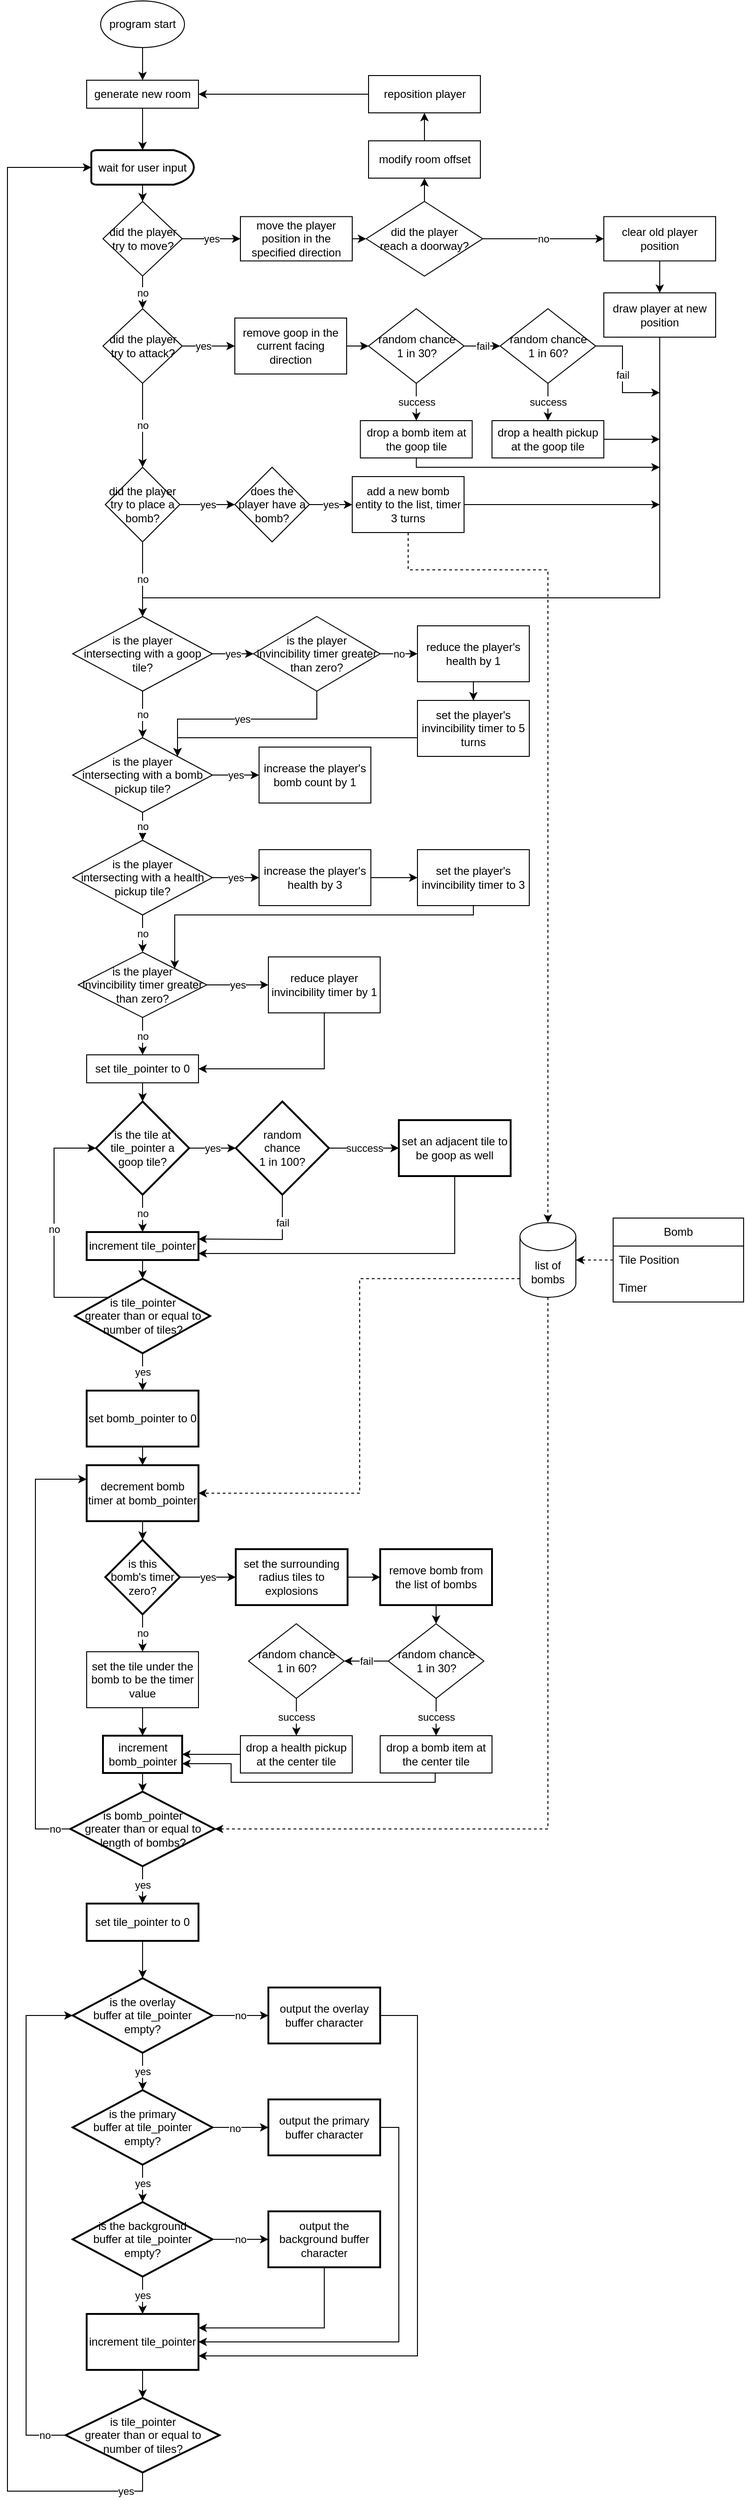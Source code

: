 <mxfile version="21.4.0" type="device">
  <diagram id="C5RBs43oDa-KdzZeNtuy" name="Page-1">
    <mxGraphModel dx="882" dy="619" grid="1" gridSize="10" guides="1" tooltips="1" connect="1" arrows="1" fold="1" page="0" pageScale="1" pageWidth="827" pageHeight="1169" math="0" shadow="0">
      <root>
        <mxCell id="WIyWlLk6GJQsqaUBKTNV-0" />
        <mxCell id="WIyWlLk6GJQsqaUBKTNV-1" parent="WIyWlLk6GJQsqaUBKTNV-0" />
        <mxCell id="kXoJSJUCj_QecCvAlT2l-2" value="" style="edgeStyle=orthogonalEdgeStyle;rounded=0;orthogonalLoop=1;jettySize=auto;html=1;" edge="1" parent="WIyWlLk6GJQsqaUBKTNV-1" source="kXoJSJUCj_QecCvAlT2l-0" target="kXoJSJUCj_QecCvAlT2l-1">
          <mxGeometry relative="1" as="geometry" />
        </mxCell>
        <mxCell id="kXoJSJUCj_QecCvAlT2l-0" value="program start" style="ellipse;whiteSpace=wrap;html=1;" vertex="1" parent="WIyWlLk6GJQsqaUBKTNV-1">
          <mxGeometry x="190" y="60" width="90" height="50" as="geometry" />
        </mxCell>
        <mxCell id="kXoJSJUCj_QecCvAlT2l-4" value="" style="edgeStyle=orthogonalEdgeStyle;rounded=0;orthogonalLoop=1;jettySize=auto;html=1;entryX=0.5;entryY=0;entryDx=0;entryDy=0;entryPerimeter=0;" edge="1" parent="WIyWlLk6GJQsqaUBKTNV-1" source="kXoJSJUCj_QecCvAlT2l-1" target="kXoJSJUCj_QecCvAlT2l-34">
          <mxGeometry relative="1" as="geometry">
            <mxPoint x="235.048" y="210" as="targetPoint" />
          </mxGeometry>
        </mxCell>
        <mxCell id="kXoJSJUCj_QecCvAlT2l-1" value="generate new room" style="rounded=0;whiteSpace=wrap;html=1;" vertex="1" parent="WIyWlLk6GJQsqaUBKTNV-1">
          <mxGeometry x="175" y="145" width="120" height="30" as="geometry" />
        </mxCell>
        <mxCell id="kXoJSJUCj_QecCvAlT2l-6" value="" style="edgeStyle=orthogonalEdgeStyle;rounded=0;orthogonalLoop=1;jettySize=auto;html=1;exitX=0.5;exitY=1;exitDx=0;exitDy=0;exitPerimeter=0;" edge="1" parent="WIyWlLk6GJQsqaUBKTNV-1" source="kXoJSJUCj_QecCvAlT2l-34" target="kXoJSJUCj_QecCvAlT2l-5">
          <mxGeometry relative="1" as="geometry">
            <mxPoint x="235.048" y="245" as="sourcePoint" />
          </mxGeometry>
        </mxCell>
        <mxCell id="kXoJSJUCj_QecCvAlT2l-12" value="yes" style="edgeStyle=orthogonalEdgeStyle;rounded=0;orthogonalLoop=1;jettySize=auto;html=1;" edge="1" parent="WIyWlLk6GJQsqaUBKTNV-1" source="kXoJSJUCj_QecCvAlT2l-5" target="kXoJSJUCj_QecCvAlT2l-11">
          <mxGeometry relative="1" as="geometry" />
        </mxCell>
        <mxCell id="kXoJSJUCj_QecCvAlT2l-14" value="no" style="edgeStyle=orthogonalEdgeStyle;rounded=0;orthogonalLoop=1;jettySize=auto;html=1;" edge="1" parent="WIyWlLk6GJQsqaUBKTNV-1" source="kXoJSJUCj_QecCvAlT2l-5" target="kXoJSJUCj_QecCvAlT2l-13">
          <mxGeometry relative="1" as="geometry" />
        </mxCell>
        <mxCell id="kXoJSJUCj_QecCvAlT2l-5" value="did the player try to move?" style="rhombus;whiteSpace=wrap;html=1;" vertex="1" parent="WIyWlLk6GJQsqaUBKTNV-1">
          <mxGeometry x="192.5" y="275" width="85" height="80" as="geometry" />
        </mxCell>
        <mxCell id="kXoJSJUCj_QecCvAlT2l-121" style="edgeStyle=orthogonalEdgeStyle;rounded=0;orthogonalLoop=1;jettySize=auto;html=1;exitX=1;exitY=0.5;exitDx=0;exitDy=0;entryX=0;entryY=0.5;entryDx=0;entryDy=0;" edge="1" parent="WIyWlLk6GJQsqaUBKTNV-1" source="kXoJSJUCj_QecCvAlT2l-11" target="kXoJSJUCj_QecCvAlT2l-120">
          <mxGeometry relative="1" as="geometry" />
        </mxCell>
        <mxCell id="kXoJSJUCj_QecCvAlT2l-11" value="move the player position in the specified direction" style="whiteSpace=wrap;html=1;" vertex="1" parent="WIyWlLk6GJQsqaUBKTNV-1">
          <mxGeometry x="340" y="291.25" width="120" height="47.5" as="geometry" />
        </mxCell>
        <mxCell id="kXoJSJUCj_QecCvAlT2l-16" value="yes" style="edgeStyle=orthogonalEdgeStyle;rounded=0;orthogonalLoop=1;jettySize=auto;html=1;" edge="1" parent="WIyWlLk6GJQsqaUBKTNV-1" source="kXoJSJUCj_QecCvAlT2l-13" target="kXoJSJUCj_QecCvAlT2l-15">
          <mxGeometry x="-0.203" relative="1" as="geometry">
            <mxPoint as="offset" />
          </mxGeometry>
        </mxCell>
        <mxCell id="kXoJSJUCj_QecCvAlT2l-18" value="no" style="edgeStyle=orthogonalEdgeStyle;rounded=0;orthogonalLoop=1;jettySize=auto;html=1;" edge="1" parent="WIyWlLk6GJQsqaUBKTNV-1" source="kXoJSJUCj_QecCvAlT2l-13" target="kXoJSJUCj_QecCvAlT2l-17">
          <mxGeometry relative="1" as="geometry" />
        </mxCell>
        <mxCell id="kXoJSJUCj_QecCvAlT2l-13" value="did the player try to attack?" style="rhombus;whiteSpace=wrap;html=1;" vertex="1" parent="WIyWlLk6GJQsqaUBKTNV-1">
          <mxGeometry x="192.5" y="390" width="85" height="80" as="geometry" />
        </mxCell>
        <mxCell id="kXoJSJUCj_QecCvAlT2l-131" value="" style="edgeStyle=orthogonalEdgeStyle;rounded=0;orthogonalLoop=1;jettySize=auto;html=1;" edge="1" parent="WIyWlLk6GJQsqaUBKTNV-1" source="kXoJSJUCj_QecCvAlT2l-15" target="kXoJSJUCj_QecCvAlT2l-130">
          <mxGeometry relative="1" as="geometry" />
        </mxCell>
        <mxCell id="kXoJSJUCj_QecCvAlT2l-15" value="remove goop in the current facing direction" style="whiteSpace=wrap;html=1;" vertex="1" parent="WIyWlLk6GJQsqaUBKTNV-1">
          <mxGeometry x="334" y="400" width="120" height="60" as="geometry" />
        </mxCell>
        <mxCell id="kXoJSJUCj_QecCvAlT2l-20" value="yes" style="edgeStyle=orthogonalEdgeStyle;rounded=0;orthogonalLoop=1;jettySize=auto;html=1;" edge="1" parent="WIyWlLk6GJQsqaUBKTNV-1" source="kXoJSJUCj_QecCvAlT2l-17" target="kXoJSJUCj_QecCvAlT2l-19">
          <mxGeometry relative="1" as="geometry" />
        </mxCell>
        <mxCell id="kXoJSJUCj_QecCvAlT2l-26" value="no" style="edgeStyle=orthogonalEdgeStyle;rounded=0;orthogonalLoop=1;jettySize=auto;html=1;" edge="1" parent="WIyWlLk6GJQsqaUBKTNV-1" source="kXoJSJUCj_QecCvAlT2l-17" target="kXoJSJUCj_QecCvAlT2l-25">
          <mxGeometry relative="1" as="geometry" />
        </mxCell>
        <mxCell id="kXoJSJUCj_QecCvAlT2l-17" value="did the player try to place a bomb?" style="rhombus;whiteSpace=wrap;html=1;" vertex="1" parent="WIyWlLk6GJQsqaUBKTNV-1">
          <mxGeometry x="195" y="560" width="80" height="80" as="geometry" />
        </mxCell>
        <mxCell id="kXoJSJUCj_QecCvAlT2l-22" value="yes" style="edgeStyle=orthogonalEdgeStyle;rounded=0;orthogonalLoop=1;jettySize=auto;html=1;" edge="1" parent="WIyWlLk6GJQsqaUBKTNV-1" source="kXoJSJUCj_QecCvAlT2l-19" target="kXoJSJUCj_QecCvAlT2l-21">
          <mxGeometry relative="1" as="geometry" />
        </mxCell>
        <mxCell id="kXoJSJUCj_QecCvAlT2l-19" value="does the player have a bomb?" style="rhombus;whiteSpace=wrap;html=1;" vertex="1" parent="WIyWlLk6GJQsqaUBKTNV-1">
          <mxGeometry x="334" y="560" width="80" height="80" as="geometry" />
        </mxCell>
        <mxCell id="kXoJSJUCj_QecCvAlT2l-29" style="edgeStyle=orthogonalEdgeStyle;rounded=0;orthogonalLoop=1;jettySize=auto;html=1;" edge="1" parent="WIyWlLk6GJQsqaUBKTNV-1" source="kXoJSJUCj_QecCvAlT2l-21">
          <mxGeometry relative="1" as="geometry">
            <mxPoint x="790" y="600" as="targetPoint" />
          </mxGeometry>
        </mxCell>
        <mxCell id="kXoJSJUCj_QecCvAlT2l-61" style="edgeStyle=orthogonalEdgeStyle;rounded=0;orthogonalLoop=1;jettySize=auto;html=1;entryX=0.5;entryY=0;entryDx=0;entryDy=0;entryPerimeter=0;dashed=1;" edge="1" parent="WIyWlLk6GJQsqaUBKTNV-1" source="kXoJSJUCj_QecCvAlT2l-21" target="kXoJSJUCj_QecCvAlT2l-60">
          <mxGeometry relative="1" as="geometry">
            <Array as="points">
              <mxPoint x="520" y="670" />
              <mxPoint x="670" y="670" />
            </Array>
          </mxGeometry>
        </mxCell>
        <mxCell id="kXoJSJUCj_QecCvAlT2l-21" value="add a new bomb entity to the list, timer 3 turns" style="whiteSpace=wrap;html=1;" vertex="1" parent="WIyWlLk6GJQsqaUBKTNV-1">
          <mxGeometry x="460" y="570" width="120" height="60" as="geometry" />
        </mxCell>
        <mxCell id="kXoJSJUCj_QecCvAlT2l-31" value="yes" style="edgeStyle=orthogonalEdgeStyle;rounded=0;orthogonalLoop=1;jettySize=auto;html=1;entryX=0;entryY=0.5;entryDx=0;entryDy=0;" edge="1" parent="WIyWlLk6GJQsqaUBKTNV-1" source="kXoJSJUCj_QecCvAlT2l-25" target="kXoJSJUCj_QecCvAlT2l-160">
          <mxGeometry relative="1" as="geometry" />
        </mxCell>
        <mxCell id="kXoJSJUCj_QecCvAlT2l-158" value="no" style="edgeStyle=orthogonalEdgeStyle;rounded=0;orthogonalLoop=1;jettySize=auto;html=1;" edge="1" parent="WIyWlLk6GJQsqaUBKTNV-1" source="kXoJSJUCj_QecCvAlT2l-25" target="kXoJSJUCj_QecCvAlT2l-155">
          <mxGeometry relative="1" as="geometry" />
        </mxCell>
        <mxCell id="kXoJSJUCj_QecCvAlT2l-25" value="is the player &lt;br&gt;intersecting with a goop tile?" style="rhombus;whiteSpace=wrap;html=1;" vertex="1" parent="WIyWlLk6GJQsqaUBKTNV-1">
          <mxGeometry x="160" y="720" width="150" height="80" as="geometry" />
        </mxCell>
        <mxCell id="kXoJSJUCj_QecCvAlT2l-33" value="" style="edgeStyle=orthogonalEdgeStyle;rounded=0;orthogonalLoop=1;jettySize=auto;html=1;" edge="1" parent="WIyWlLk6GJQsqaUBKTNV-1" source="kXoJSJUCj_QecCvAlT2l-30" target="kXoJSJUCj_QecCvAlT2l-32">
          <mxGeometry relative="1" as="geometry" />
        </mxCell>
        <mxCell id="kXoJSJUCj_QecCvAlT2l-30" value="reduce the player&#39;s health by 1" style="whiteSpace=wrap;html=1;" vertex="1" parent="WIyWlLk6GJQsqaUBKTNV-1">
          <mxGeometry x="530" y="730" width="120" height="60" as="geometry" />
        </mxCell>
        <mxCell id="kXoJSJUCj_QecCvAlT2l-163" style="edgeStyle=orthogonalEdgeStyle;rounded=0;orthogonalLoop=1;jettySize=auto;html=1;entryX=1;entryY=0;entryDx=0;entryDy=0;" edge="1" parent="WIyWlLk6GJQsqaUBKTNV-1" source="kXoJSJUCj_QecCvAlT2l-32" target="kXoJSJUCj_QecCvAlT2l-155">
          <mxGeometry relative="1" as="geometry">
            <Array as="points">
              <mxPoint x="273" y="850" />
            </Array>
          </mxGeometry>
        </mxCell>
        <mxCell id="kXoJSJUCj_QecCvAlT2l-32" value="set the player&#39;s invincibility timer to 5 turns" style="whiteSpace=wrap;html=1;" vertex="1" parent="WIyWlLk6GJQsqaUBKTNV-1">
          <mxGeometry x="530" y="810" width="120" height="60" as="geometry" />
        </mxCell>
        <mxCell id="kXoJSJUCj_QecCvAlT2l-34" value="wait for user input" style="strokeWidth=2;html=1;shape=mxgraph.flowchart.delay;whiteSpace=wrap;" vertex="1" parent="WIyWlLk6GJQsqaUBKTNV-1">
          <mxGeometry x="180" y="220" width="110" height="37" as="geometry" />
        </mxCell>
        <mxCell id="kXoJSJUCj_QecCvAlT2l-39" value="" style="edgeStyle=orthogonalEdgeStyle;rounded=0;orthogonalLoop=1;jettySize=auto;html=1;" edge="1" parent="WIyWlLk6GJQsqaUBKTNV-1" source="kXoJSJUCj_QecCvAlT2l-35" target="kXoJSJUCj_QecCvAlT2l-38">
          <mxGeometry relative="1" as="geometry" />
        </mxCell>
        <mxCell id="kXoJSJUCj_QecCvAlT2l-35" value="set tile_pointer to 0" style="whiteSpace=wrap;html=1;" vertex="1" parent="WIyWlLk6GJQsqaUBKTNV-1">
          <mxGeometry x="175" y="1190" width="120" height="30" as="geometry" />
        </mxCell>
        <mxCell id="kXoJSJUCj_QecCvAlT2l-37" style="edgeStyle=orthogonalEdgeStyle;rounded=0;orthogonalLoop=1;jettySize=auto;html=1;exitX=0.5;exitY=1;exitDx=0;exitDy=0;" edge="1" parent="WIyWlLk6GJQsqaUBKTNV-1" source="kXoJSJUCj_QecCvAlT2l-35" target="kXoJSJUCj_QecCvAlT2l-35">
          <mxGeometry relative="1" as="geometry" />
        </mxCell>
        <mxCell id="kXoJSJUCj_QecCvAlT2l-41" value="yes" style="edgeStyle=orthogonalEdgeStyle;rounded=0;orthogonalLoop=1;jettySize=auto;html=1;" edge="1" parent="WIyWlLk6GJQsqaUBKTNV-1" source="kXoJSJUCj_QecCvAlT2l-38" target="kXoJSJUCj_QecCvAlT2l-40">
          <mxGeometry relative="1" as="geometry" />
        </mxCell>
        <mxCell id="kXoJSJUCj_QecCvAlT2l-43" value="no" style="edgeStyle=orthogonalEdgeStyle;rounded=0;orthogonalLoop=1;jettySize=auto;html=1;" edge="1" parent="WIyWlLk6GJQsqaUBKTNV-1" source="kXoJSJUCj_QecCvAlT2l-38" target="kXoJSJUCj_QecCvAlT2l-42">
          <mxGeometry relative="1" as="geometry" />
        </mxCell>
        <mxCell id="kXoJSJUCj_QecCvAlT2l-38" value="is the tile at tile_pointer a goop tile?" style="strokeWidth=2;html=1;shape=mxgraph.flowchart.decision;whiteSpace=wrap;" vertex="1" parent="WIyWlLk6GJQsqaUBKTNV-1">
          <mxGeometry x="185" y="1240" width="100" height="100" as="geometry" />
        </mxCell>
        <mxCell id="kXoJSJUCj_QecCvAlT2l-44" value="fail" style="edgeStyle=orthogonalEdgeStyle;rounded=0;orthogonalLoop=1;jettySize=auto;html=1;entryX=1;entryY=0.25;entryDx=0;entryDy=0;exitX=0.5;exitY=1;exitDx=0;exitDy=0;exitPerimeter=0;" edge="1" parent="WIyWlLk6GJQsqaUBKTNV-1" source="kXoJSJUCj_QecCvAlT2l-40" target="kXoJSJUCj_QecCvAlT2l-42">
          <mxGeometry x="-0.571" relative="1" as="geometry">
            <Array as="points">
              <mxPoint x="384" y="1388" />
              <mxPoint x="295" y="1388" />
            </Array>
            <mxPoint as="offset" />
          </mxGeometry>
        </mxCell>
        <mxCell id="kXoJSJUCj_QecCvAlT2l-46" value="success" style="edgeStyle=orthogonalEdgeStyle;rounded=0;orthogonalLoop=1;jettySize=auto;html=1;" edge="1" parent="WIyWlLk6GJQsqaUBKTNV-1" source="kXoJSJUCj_QecCvAlT2l-40" target="kXoJSJUCj_QecCvAlT2l-45">
          <mxGeometry relative="1" as="geometry" />
        </mxCell>
        <mxCell id="kXoJSJUCj_QecCvAlT2l-40" value="random &lt;br&gt;chance&lt;br&gt;1 in 100?" style="strokeWidth=2;html=1;shape=mxgraph.flowchart.decision;whiteSpace=wrap;" vertex="1" parent="WIyWlLk6GJQsqaUBKTNV-1">
          <mxGeometry x="335" y="1240" width="100" height="100" as="geometry" />
        </mxCell>
        <mxCell id="kXoJSJUCj_QecCvAlT2l-49" value="" style="edgeStyle=orthogonalEdgeStyle;rounded=0;orthogonalLoop=1;jettySize=auto;html=1;" edge="1" parent="WIyWlLk6GJQsqaUBKTNV-1" source="kXoJSJUCj_QecCvAlT2l-42" target="kXoJSJUCj_QecCvAlT2l-48">
          <mxGeometry relative="1" as="geometry" />
        </mxCell>
        <mxCell id="kXoJSJUCj_QecCvAlT2l-42" value="increment tile_pointer" style="whiteSpace=wrap;html=1;strokeWidth=2;" vertex="1" parent="WIyWlLk6GJQsqaUBKTNV-1">
          <mxGeometry x="175" y="1380" width="120" height="30" as="geometry" />
        </mxCell>
        <mxCell id="kXoJSJUCj_QecCvAlT2l-47" style="edgeStyle=orthogonalEdgeStyle;rounded=0;orthogonalLoop=1;jettySize=auto;html=1;entryX=1;entryY=0.75;entryDx=0;entryDy=0;" edge="1" parent="WIyWlLk6GJQsqaUBKTNV-1" source="kXoJSJUCj_QecCvAlT2l-45" target="kXoJSJUCj_QecCvAlT2l-42">
          <mxGeometry relative="1" as="geometry">
            <Array as="points">
              <mxPoint x="570" y="1403" />
              <mxPoint x="295" y="1403" />
            </Array>
          </mxGeometry>
        </mxCell>
        <mxCell id="kXoJSJUCj_QecCvAlT2l-45" value="set an adjacent tile to be goop as well" style="whiteSpace=wrap;html=1;strokeWidth=2;" vertex="1" parent="WIyWlLk6GJQsqaUBKTNV-1">
          <mxGeometry x="510" y="1260" width="120" height="60" as="geometry" />
        </mxCell>
        <mxCell id="kXoJSJUCj_QecCvAlT2l-50" value="no" style="edgeStyle=orthogonalEdgeStyle;rounded=0;orthogonalLoop=1;jettySize=auto;html=1;entryX=0;entryY=0.5;entryDx=0;entryDy=0;entryPerimeter=0;" edge="1" parent="WIyWlLk6GJQsqaUBKTNV-1" source="kXoJSJUCj_QecCvAlT2l-48" target="kXoJSJUCj_QecCvAlT2l-38">
          <mxGeometry relative="1" as="geometry">
            <Array as="points">
              <mxPoint x="140" y="1450" />
              <mxPoint x="140" y="1290" />
            </Array>
          </mxGeometry>
        </mxCell>
        <mxCell id="kXoJSJUCj_QecCvAlT2l-57" value="yes" style="edgeStyle=orthogonalEdgeStyle;rounded=0;orthogonalLoop=1;jettySize=auto;html=1;" edge="1" parent="WIyWlLk6GJQsqaUBKTNV-1" source="kXoJSJUCj_QecCvAlT2l-48" target="kXoJSJUCj_QecCvAlT2l-56">
          <mxGeometry relative="1" as="geometry" />
        </mxCell>
        <mxCell id="kXoJSJUCj_QecCvAlT2l-48" value="is tile_pointer&lt;br&gt;greater than or equal to number of tiles?" style="rhombus;whiteSpace=wrap;html=1;strokeWidth=2;" vertex="1" parent="WIyWlLk6GJQsqaUBKTNV-1">
          <mxGeometry x="162.5" y="1430" width="145" height="80" as="geometry" />
        </mxCell>
        <mxCell id="kXoJSJUCj_QecCvAlT2l-68" value="" style="edgeStyle=orthogonalEdgeStyle;rounded=0;orthogonalLoop=1;jettySize=auto;html=1;" edge="1" parent="WIyWlLk6GJQsqaUBKTNV-1" source="kXoJSJUCj_QecCvAlT2l-56" target="kXoJSJUCj_QecCvAlT2l-67">
          <mxGeometry relative="1" as="geometry" />
        </mxCell>
        <mxCell id="kXoJSJUCj_QecCvAlT2l-56" value="set bomb_pointer to 0" style="whiteSpace=wrap;html=1;strokeWidth=2;" vertex="1" parent="WIyWlLk6GJQsqaUBKTNV-1">
          <mxGeometry x="175" y="1550" width="120" height="60" as="geometry" />
        </mxCell>
        <mxCell id="kXoJSJUCj_QecCvAlT2l-69" style="edgeStyle=orthogonalEdgeStyle;rounded=0;orthogonalLoop=1;jettySize=auto;html=1;entryX=1;entryY=0.5;entryDx=0;entryDy=0;dashed=1;" edge="1" parent="WIyWlLk6GJQsqaUBKTNV-1" source="kXoJSJUCj_QecCvAlT2l-60" target="kXoJSJUCj_QecCvAlT2l-67">
          <mxGeometry relative="1" as="geometry">
            <Array as="points">
              <mxPoint x="468" y="1430" />
              <mxPoint x="468" y="1660" />
            </Array>
          </mxGeometry>
        </mxCell>
        <mxCell id="kXoJSJUCj_QecCvAlT2l-82" style="edgeStyle=orthogonalEdgeStyle;rounded=0;orthogonalLoop=1;jettySize=auto;html=1;exitX=0.5;exitY=1;exitDx=0;exitDy=0;exitPerimeter=0;entryX=1;entryY=0.5;entryDx=0;entryDy=0;dashed=1;" edge="1" parent="WIyWlLk6GJQsqaUBKTNV-1" source="kXoJSJUCj_QecCvAlT2l-60" target="kXoJSJUCj_QecCvAlT2l-80">
          <mxGeometry relative="1" as="geometry" />
        </mxCell>
        <mxCell id="kXoJSJUCj_QecCvAlT2l-60" value="list of bombs" style="shape=cylinder3;whiteSpace=wrap;html=1;boundedLbl=1;backgroundOutline=1;size=15;" vertex="1" parent="WIyWlLk6GJQsqaUBKTNV-1">
          <mxGeometry x="640" y="1370" width="60" height="80" as="geometry" />
        </mxCell>
        <mxCell id="kXoJSJUCj_QecCvAlT2l-62" value="Bomb" style="swimlane;fontStyle=0;childLayout=stackLayout;horizontal=1;startSize=30;horizontalStack=0;resizeParent=1;resizeParentMax=0;resizeLast=0;collapsible=1;marginBottom=0;whiteSpace=wrap;html=1;" vertex="1" parent="WIyWlLk6GJQsqaUBKTNV-1">
          <mxGeometry x="740" y="1365" width="140" height="90" as="geometry" />
        </mxCell>
        <mxCell id="kXoJSJUCj_QecCvAlT2l-63" value="Tile Position" style="text;strokeColor=none;fillColor=none;align=left;verticalAlign=middle;spacingLeft=4;spacingRight=4;overflow=hidden;points=[[0,0.5],[1,0.5]];portConstraint=eastwest;rotatable=0;whiteSpace=wrap;html=1;" vertex="1" parent="kXoJSJUCj_QecCvAlT2l-62">
          <mxGeometry y="30" width="140" height="30" as="geometry" />
        </mxCell>
        <mxCell id="kXoJSJUCj_QecCvAlT2l-64" value="Timer" style="text;strokeColor=none;fillColor=none;align=left;verticalAlign=middle;spacingLeft=4;spacingRight=4;overflow=hidden;points=[[0,0.5],[1,0.5]];portConstraint=eastwest;rotatable=0;whiteSpace=wrap;html=1;" vertex="1" parent="kXoJSJUCj_QecCvAlT2l-62">
          <mxGeometry y="60" width="140" height="30" as="geometry" />
        </mxCell>
        <mxCell id="kXoJSJUCj_QecCvAlT2l-66" style="edgeStyle=orthogonalEdgeStyle;rounded=0;orthogonalLoop=1;jettySize=auto;html=1;entryX=1;entryY=0.5;entryDx=0;entryDy=0;entryPerimeter=0;dashed=1;" edge="1" parent="WIyWlLk6GJQsqaUBKTNV-1" source="kXoJSJUCj_QecCvAlT2l-63" target="kXoJSJUCj_QecCvAlT2l-60">
          <mxGeometry relative="1" as="geometry" />
        </mxCell>
        <mxCell id="kXoJSJUCj_QecCvAlT2l-71" value="" style="edgeStyle=orthogonalEdgeStyle;rounded=0;orthogonalLoop=1;jettySize=auto;html=1;" edge="1" parent="WIyWlLk6GJQsqaUBKTNV-1" source="kXoJSJUCj_QecCvAlT2l-67" target="kXoJSJUCj_QecCvAlT2l-70">
          <mxGeometry relative="1" as="geometry" />
        </mxCell>
        <mxCell id="kXoJSJUCj_QecCvAlT2l-67" value="decrement bomb timer at bomb_pointer" style="whiteSpace=wrap;html=1;strokeWidth=2;" vertex="1" parent="WIyWlLk6GJQsqaUBKTNV-1">
          <mxGeometry x="175" y="1630" width="120" height="60" as="geometry" />
        </mxCell>
        <mxCell id="kXoJSJUCj_QecCvAlT2l-74" value="yes" style="edgeStyle=orthogonalEdgeStyle;rounded=0;orthogonalLoop=1;jettySize=auto;html=1;" edge="1" parent="WIyWlLk6GJQsqaUBKTNV-1" source="kXoJSJUCj_QecCvAlT2l-70" target="kXoJSJUCj_QecCvAlT2l-73">
          <mxGeometry relative="1" as="geometry" />
        </mxCell>
        <mxCell id="kXoJSJUCj_QecCvAlT2l-86" value="no" style="edgeStyle=orthogonalEdgeStyle;rounded=0;orthogonalLoop=1;jettySize=auto;html=1;" edge="1" parent="WIyWlLk6GJQsqaUBKTNV-1" source="kXoJSJUCj_QecCvAlT2l-70" target="kXoJSJUCj_QecCvAlT2l-85">
          <mxGeometry relative="1" as="geometry" />
        </mxCell>
        <mxCell id="kXoJSJUCj_QecCvAlT2l-70" value="is this &lt;br&gt;bomb&#39;s timer zero?" style="rhombus;whiteSpace=wrap;html=1;strokeWidth=2;" vertex="1" parent="WIyWlLk6GJQsqaUBKTNV-1">
          <mxGeometry x="195" y="1710" width="80" height="80" as="geometry" />
        </mxCell>
        <mxCell id="kXoJSJUCj_QecCvAlT2l-79" value="" style="edgeStyle=orthogonalEdgeStyle;rounded=0;orthogonalLoop=1;jettySize=auto;html=1;" edge="1" parent="WIyWlLk6GJQsqaUBKTNV-1" source="kXoJSJUCj_QecCvAlT2l-73" target="kXoJSJUCj_QecCvAlT2l-78">
          <mxGeometry relative="1" as="geometry" />
        </mxCell>
        <mxCell id="kXoJSJUCj_QecCvAlT2l-73" value="set the surrounding radius tiles to explosions" style="whiteSpace=wrap;html=1;strokeWidth=2;" vertex="1" parent="WIyWlLk6GJQsqaUBKTNV-1">
          <mxGeometry x="335" y="1720" width="120" height="60" as="geometry" />
        </mxCell>
        <mxCell id="kXoJSJUCj_QecCvAlT2l-81" value="" style="edgeStyle=orthogonalEdgeStyle;rounded=0;orthogonalLoop=1;jettySize=auto;html=1;" edge="1" parent="WIyWlLk6GJQsqaUBKTNV-1" source="kXoJSJUCj_QecCvAlT2l-75" target="kXoJSJUCj_QecCvAlT2l-80">
          <mxGeometry relative="1" as="geometry" />
        </mxCell>
        <mxCell id="kXoJSJUCj_QecCvAlT2l-75" value="increment bomb_pointer" style="whiteSpace=wrap;html=1;strokeWidth=2;" vertex="1" parent="WIyWlLk6GJQsqaUBKTNV-1">
          <mxGeometry x="192.5" y="1920" width="85" height="40" as="geometry" />
        </mxCell>
        <mxCell id="kXoJSJUCj_QecCvAlT2l-148" value="" style="edgeStyle=orthogonalEdgeStyle;rounded=0;orthogonalLoop=1;jettySize=auto;html=1;" edge="1" parent="WIyWlLk6GJQsqaUBKTNV-1" source="kXoJSJUCj_QecCvAlT2l-78" target="kXoJSJUCj_QecCvAlT2l-144">
          <mxGeometry relative="1" as="geometry" />
        </mxCell>
        <mxCell id="kXoJSJUCj_QecCvAlT2l-78" value="remove bomb from the list of bombs" style="whiteSpace=wrap;html=1;strokeWidth=2;" vertex="1" parent="WIyWlLk6GJQsqaUBKTNV-1">
          <mxGeometry x="490" y="1720" width="120" height="60" as="geometry" />
        </mxCell>
        <mxCell id="kXoJSJUCj_QecCvAlT2l-90" value="no" style="edgeStyle=orthogonalEdgeStyle;rounded=0;orthogonalLoop=1;jettySize=auto;html=1;entryX=0;entryY=0.25;entryDx=0;entryDy=0;exitX=0;exitY=0.5;exitDx=0;exitDy=0;" edge="1" parent="WIyWlLk6GJQsqaUBKTNV-1" source="kXoJSJUCj_QecCvAlT2l-80" target="kXoJSJUCj_QecCvAlT2l-67">
          <mxGeometry x="-0.927" relative="1" as="geometry">
            <Array as="points">
              <mxPoint x="120" y="2020" />
              <mxPoint x="120" y="1645" />
            </Array>
            <mxPoint as="offset" />
          </mxGeometry>
        </mxCell>
        <mxCell id="kXoJSJUCj_QecCvAlT2l-98" value="yes" style="edgeStyle=orthogonalEdgeStyle;rounded=0;orthogonalLoop=1;jettySize=auto;html=1;" edge="1" parent="WIyWlLk6GJQsqaUBKTNV-1" source="kXoJSJUCj_QecCvAlT2l-80" target="kXoJSJUCj_QecCvAlT2l-97">
          <mxGeometry relative="1" as="geometry" />
        </mxCell>
        <mxCell id="kXoJSJUCj_QecCvAlT2l-80" value="is bomb_pointer &lt;br&gt;greater than or equal to length of bombs?" style="rhombus;whiteSpace=wrap;html=1;strokeWidth=2;" vertex="1" parent="WIyWlLk6GJQsqaUBKTNV-1">
          <mxGeometry x="157.5" y="1980" width="155" height="80" as="geometry" />
        </mxCell>
        <mxCell id="kXoJSJUCj_QecCvAlT2l-88" style="edgeStyle=orthogonalEdgeStyle;rounded=0;orthogonalLoop=1;jettySize=auto;html=1;entryX=0.5;entryY=0;entryDx=0;entryDy=0;" edge="1" parent="WIyWlLk6GJQsqaUBKTNV-1" source="kXoJSJUCj_QecCvAlT2l-85" target="kXoJSJUCj_QecCvAlT2l-75">
          <mxGeometry relative="1" as="geometry" />
        </mxCell>
        <mxCell id="kXoJSJUCj_QecCvAlT2l-85" value="set the tile under the bomb to be the timer value" style="rounded=0;whiteSpace=wrap;html=1;" vertex="1" parent="WIyWlLk6GJQsqaUBKTNV-1">
          <mxGeometry x="175" y="1830" width="120" height="60" as="geometry" />
        </mxCell>
        <mxCell id="kXoJSJUCj_QecCvAlT2l-95" value="" style="edgeStyle=orthogonalEdgeStyle;rounded=0;orthogonalLoop=1;jettySize=auto;html=1;" edge="1" parent="WIyWlLk6GJQsqaUBKTNV-1" source="kXoJSJUCj_QecCvAlT2l-92" target="kXoJSJUCj_QecCvAlT2l-94">
          <mxGeometry relative="1" as="geometry" />
        </mxCell>
        <mxCell id="kXoJSJUCj_QecCvAlT2l-92" value="clear old player position" style="rounded=0;whiteSpace=wrap;html=1;" vertex="1" parent="WIyWlLk6GJQsqaUBKTNV-1">
          <mxGeometry x="730" y="291.25" width="120" height="47.5" as="geometry" />
        </mxCell>
        <mxCell id="kXoJSJUCj_QecCvAlT2l-96" style="edgeStyle=orthogonalEdgeStyle;rounded=0;orthogonalLoop=1;jettySize=auto;html=1;entryX=0.5;entryY=0;entryDx=0;entryDy=0;" edge="1" parent="WIyWlLk6GJQsqaUBKTNV-1" source="kXoJSJUCj_QecCvAlT2l-94" target="kXoJSJUCj_QecCvAlT2l-25">
          <mxGeometry relative="1" as="geometry">
            <Array as="points">
              <mxPoint x="790" y="700" />
              <mxPoint x="235" y="700" />
            </Array>
          </mxGeometry>
        </mxCell>
        <mxCell id="kXoJSJUCj_QecCvAlT2l-94" value="draw player at new position" style="rounded=0;whiteSpace=wrap;html=1;" vertex="1" parent="WIyWlLk6GJQsqaUBKTNV-1">
          <mxGeometry x="730" y="373" width="120" height="47.5" as="geometry" />
        </mxCell>
        <mxCell id="kXoJSJUCj_QecCvAlT2l-100" value="" style="edgeStyle=orthogonalEdgeStyle;rounded=0;orthogonalLoop=1;jettySize=auto;html=1;" edge="1" parent="WIyWlLk6GJQsqaUBKTNV-1" source="kXoJSJUCj_QecCvAlT2l-97" target="kXoJSJUCj_QecCvAlT2l-99">
          <mxGeometry relative="1" as="geometry" />
        </mxCell>
        <mxCell id="kXoJSJUCj_QecCvAlT2l-97" value="set tile_pointer to 0" style="whiteSpace=wrap;html=1;strokeWidth=2;" vertex="1" parent="WIyWlLk6GJQsqaUBKTNV-1">
          <mxGeometry x="175" y="2100" width="120" height="40" as="geometry" />
        </mxCell>
        <mxCell id="kXoJSJUCj_QecCvAlT2l-102" value="no" style="edgeStyle=orthogonalEdgeStyle;rounded=0;orthogonalLoop=1;jettySize=auto;html=1;" edge="1" parent="WIyWlLk6GJQsqaUBKTNV-1" source="kXoJSJUCj_QecCvAlT2l-99" target="kXoJSJUCj_QecCvAlT2l-101">
          <mxGeometry relative="1" as="geometry" />
        </mxCell>
        <mxCell id="kXoJSJUCj_QecCvAlT2l-104" value="yes" style="edgeStyle=orthogonalEdgeStyle;rounded=0;orthogonalLoop=1;jettySize=auto;html=1;" edge="1" parent="WIyWlLk6GJQsqaUBKTNV-1" source="kXoJSJUCj_QecCvAlT2l-99" target="kXoJSJUCj_QecCvAlT2l-103">
          <mxGeometry relative="1" as="geometry" />
        </mxCell>
        <mxCell id="kXoJSJUCj_QecCvAlT2l-99" value="is the overlay &lt;br&gt;buffer at tile_pointer empty?" style="rhombus;whiteSpace=wrap;html=1;strokeWidth=2;" vertex="1" parent="WIyWlLk6GJQsqaUBKTNV-1">
          <mxGeometry x="160" y="2180" width="150" height="80" as="geometry" />
        </mxCell>
        <mxCell id="kXoJSJUCj_QecCvAlT2l-116" style="edgeStyle=orthogonalEdgeStyle;rounded=0;orthogonalLoop=1;jettySize=auto;html=1;entryX=1;entryY=0.75;entryDx=0;entryDy=0;" edge="1" parent="WIyWlLk6GJQsqaUBKTNV-1" source="kXoJSJUCj_QecCvAlT2l-101" target="kXoJSJUCj_QecCvAlT2l-112">
          <mxGeometry relative="1" as="geometry">
            <Array as="points">
              <mxPoint x="530" y="2220" />
              <mxPoint x="530" y="2585" />
            </Array>
          </mxGeometry>
        </mxCell>
        <mxCell id="kXoJSJUCj_QecCvAlT2l-101" value="output the overlay buffer character" style="whiteSpace=wrap;html=1;strokeWidth=2;" vertex="1" parent="WIyWlLk6GJQsqaUBKTNV-1">
          <mxGeometry x="370" y="2190" width="120" height="60" as="geometry" />
        </mxCell>
        <mxCell id="kXoJSJUCj_QecCvAlT2l-106" value="" style="edgeStyle=orthogonalEdgeStyle;rounded=0;orthogonalLoop=1;jettySize=auto;html=1;" edge="1" parent="WIyWlLk6GJQsqaUBKTNV-1" source="kXoJSJUCj_QecCvAlT2l-103" target="kXoJSJUCj_QecCvAlT2l-105">
          <mxGeometry relative="1" as="geometry" />
        </mxCell>
        <mxCell id="kXoJSJUCj_QecCvAlT2l-107" value="no" style="edgeLabel;html=1;align=center;verticalAlign=middle;resizable=0;points=[];" vertex="1" connectable="0" parent="kXoJSJUCj_QecCvAlT2l-106">
          <mxGeometry x="-0.224" y="-1" relative="1" as="geometry">
            <mxPoint as="offset" />
          </mxGeometry>
        </mxCell>
        <mxCell id="kXoJSJUCj_QecCvAlT2l-109" value="yes" style="edgeStyle=orthogonalEdgeStyle;rounded=0;orthogonalLoop=1;jettySize=auto;html=1;" edge="1" parent="WIyWlLk6GJQsqaUBKTNV-1" source="kXoJSJUCj_QecCvAlT2l-103" target="kXoJSJUCj_QecCvAlT2l-108">
          <mxGeometry relative="1" as="geometry" />
        </mxCell>
        <mxCell id="kXoJSJUCj_QecCvAlT2l-103" value="is the primary&lt;br&gt;buffer at tile_pointer empty?" style="rhombus;whiteSpace=wrap;html=1;strokeWidth=2;" vertex="1" parent="WIyWlLk6GJQsqaUBKTNV-1">
          <mxGeometry x="160" y="2300" width="150" height="80" as="geometry" />
        </mxCell>
        <mxCell id="kXoJSJUCj_QecCvAlT2l-115" style="edgeStyle=orthogonalEdgeStyle;rounded=0;orthogonalLoop=1;jettySize=auto;html=1;entryX=1;entryY=0.5;entryDx=0;entryDy=0;" edge="1" parent="WIyWlLk6GJQsqaUBKTNV-1" source="kXoJSJUCj_QecCvAlT2l-105" target="kXoJSJUCj_QecCvAlT2l-112">
          <mxGeometry relative="1" as="geometry">
            <Array as="points">
              <mxPoint x="510" y="2340" />
              <mxPoint x="510" y="2570" />
            </Array>
          </mxGeometry>
        </mxCell>
        <mxCell id="kXoJSJUCj_QecCvAlT2l-105" value="output the primary buffer character" style="whiteSpace=wrap;html=1;strokeWidth=2;" vertex="1" parent="WIyWlLk6GJQsqaUBKTNV-1">
          <mxGeometry x="370" y="2310" width="120" height="60" as="geometry" />
        </mxCell>
        <mxCell id="kXoJSJUCj_QecCvAlT2l-111" value="no" style="edgeStyle=orthogonalEdgeStyle;rounded=0;orthogonalLoop=1;jettySize=auto;html=1;" edge="1" parent="WIyWlLk6GJQsqaUBKTNV-1" source="kXoJSJUCj_QecCvAlT2l-108" target="kXoJSJUCj_QecCvAlT2l-110">
          <mxGeometry relative="1" as="geometry" />
        </mxCell>
        <mxCell id="kXoJSJUCj_QecCvAlT2l-113" value="yes" style="edgeStyle=orthogonalEdgeStyle;rounded=0;orthogonalLoop=1;jettySize=auto;html=1;" edge="1" parent="WIyWlLk6GJQsqaUBKTNV-1" source="kXoJSJUCj_QecCvAlT2l-108" target="kXoJSJUCj_QecCvAlT2l-112">
          <mxGeometry relative="1" as="geometry" />
        </mxCell>
        <mxCell id="kXoJSJUCj_QecCvAlT2l-108" value="is the background&lt;br&gt;buffer at tile_pointer empty?" style="rhombus;whiteSpace=wrap;html=1;strokeWidth=2;" vertex="1" parent="WIyWlLk6GJQsqaUBKTNV-1">
          <mxGeometry x="160" y="2420" width="150" height="80" as="geometry" />
        </mxCell>
        <mxCell id="kXoJSJUCj_QecCvAlT2l-114" style="edgeStyle=orthogonalEdgeStyle;rounded=0;orthogonalLoop=1;jettySize=auto;html=1;entryX=1;entryY=0.25;entryDx=0;entryDy=0;" edge="1" parent="WIyWlLk6GJQsqaUBKTNV-1" source="kXoJSJUCj_QecCvAlT2l-110" target="kXoJSJUCj_QecCvAlT2l-112">
          <mxGeometry relative="1" as="geometry">
            <Array as="points">
              <mxPoint x="430" y="2555" />
            </Array>
          </mxGeometry>
        </mxCell>
        <mxCell id="kXoJSJUCj_QecCvAlT2l-110" value="output the background buffer character" style="whiteSpace=wrap;html=1;strokeWidth=2;" vertex="1" parent="WIyWlLk6GJQsqaUBKTNV-1">
          <mxGeometry x="370" y="2430" width="120" height="60" as="geometry" />
        </mxCell>
        <mxCell id="kXoJSJUCj_QecCvAlT2l-118" value="" style="edgeStyle=orthogonalEdgeStyle;rounded=0;orthogonalLoop=1;jettySize=auto;html=1;" edge="1" parent="WIyWlLk6GJQsqaUBKTNV-1" source="kXoJSJUCj_QecCvAlT2l-112" target="kXoJSJUCj_QecCvAlT2l-117">
          <mxGeometry relative="1" as="geometry" />
        </mxCell>
        <mxCell id="kXoJSJUCj_QecCvAlT2l-112" value="increment tile_pointer" style="whiteSpace=wrap;html=1;strokeWidth=2;" vertex="1" parent="WIyWlLk6GJQsqaUBKTNV-1">
          <mxGeometry x="175" y="2540" width="120" height="60" as="geometry" />
        </mxCell>
        <mxCell id="kXoJSJUCj_QecCvAlT2l-119" value="no" style="edgeStyle=orthogonalEdgeStyle;rounded=0;orthogonalLoop=1;jettySize=auto;html=1;entryX=0;entryY=0.5;entryDx=0;entryDy=0;" edge="1" parent="WIyWlLk6GJQsqaUBKTNV-1" source="kXoJSJUCj_QecCvAlT2l-117" target="kXoJSJUCj_QecCvAlT2l-99">
          <mxGeometry x="-0.917" relative="1" as="geometry">
            <Array as="points">
              <mxPoint x="110" y="2670" />
              <mxPoint x="110" y="2220" />
            </Array>
            <mxPoint as="offset" />
          </mxGeometry>
        </mxCell>
        <mxCell id="kXoJSJUCj_QecCvAlT2l-128" value="yes" style="edgeStyle=orthogonalEdgeStyle;rounded=0;orthogonalLoop=1;jettySize=auto;html=1;entryX=0;entryY=0.5;entryDx=0;entryDy=0;entryPerimeter=0;exitX=0.5;exitY=1;exitDx=0;exitDy=0;" edge="1" parent="WIyWlLk6GJQsqaUBKTNV-1" source="kXoJSJUCj_QecCvAlT2l-117" target="kXoJSJUCj_QecCvAlT2l-34">
          <mxGeometry x="-0.972" relative="1" as="geometry">
            <Array as="points">
              <mxPoint x="235" y="2730" />
              <mxPoint x="90" y="2730" />
              <mxPoint x="90" y="238" />
            </Array>
            <mxPoint as="offset" />
          </mxGeometry>
        </mxCell>
        <mxCell id="kXoJSJUCj_QecCvAlT2l-117" value="is tile_pointer&lt;br&gt;greater than or equal to number of tiles?" style="rhombus;whiteSpace=wrap;html=1;strokeWidth=2;" vertex="1" parent="WIyWlLk6GJQsqaUBKTNV-1">
          <mxGeometry x="152.5" y="2630" width="165" height="80" as="geometry" />
        </mxCell>
        <mxCell id="kXoJSJUCj_QecCvAlT2l-122" value="no" style="edgeStyle=orthogonalEdgeStyle;rounded=0;orthogonalLoop=1;jettySize=auto;html=1;" edge="1" parent="WIyWlLk6GJQsqaUBKTNV-1" source="kXoJSJUCj_QecCvAlT2l-120" target="kXoJSJUCj_QecCvAlT2l-92">
          <mxGeometry relative="1" as="geometry" />
        </mxCell>
        <mxCell id="kXoJSJUCj_QecCvAlT2l-124" value="" style="edgeStyle=orthogonalEdgeStyle;rounded=0;orthogonalLoop=1;jettySize=auto;html=1;" edge="1" parent="WIyWlLk6GJQsqaUBKTNV-1" source="kXoJSJUCj_QecCvAlT2l-120" target="kXoJSJUCj_QecCvAlT2l-123">
          <mxGeometry relative="1" as="geometry" />
        </mxCell>
        <mxCell id="kXoJSJUCj_QecCvAlT2l-120" value="did the player &lt;br&gt;reach a doorway?" style="rhombus;whiteSpace=wrap;html=1;" vertex="1" parent="WIyWlLk6GJQsqaUBKTNV-1">
          <mxGeometry x="475" y="275" width="125" height="80" as="geometry" />
        </mxCell>
        <mxCell id="kXoJSJUCj_QecCvAlT2l-126" value="" style="edgeStyle=orthogonalEdgeStyle;rounded=0;orthogonalLoop=1;jettySize=auto;html=1;" edge="1" parent="WIyWlLk6GJQsqaUBKTNV-1" source="kXoJSJUCj_QecCvAlT2l-123" target="kXoJSJUCj_QecCvAlT2l-125">
          <mxGeometry relative="1" as="geometry" />
        </mxCell>
        <mxCell id="kXoJSJUCj_QecCvAlT2l-123" value="modify room offset" style="whiteSpace=wrap;html=1;" vertex="1" parent="WIyWlLk6GJQsqaUBKTNV-1">
          <mxGeometry x="477.5" y="210" width="120" height="40" as="geometry" />
        </mxCell>
        <mxCell id="kXoJSJUCj_QecCvAlT2l-127" style="edgeStyle=orthogonalEdgeStyle;rounded=0;orthogonalLoop=1;jettySize=auto;html=1;entryX=1;entryY=0.5;entryDx=0;entryDy=0;" edge="1" parent="WIyWlLk6GJQsqaUBKTNV-1" source="kXoJSJUCj_QecCvAlT2l-125" target="kXoJSJUCj_QecCvAlT2l-1">
          <mxGeometry relative="1" as="geometry" />
        </mxCell>
        <mxCell id="kXoJSJUCj_QecCvAlT2l-125" value="reposition player" style="whiteSpace=wrap;html=1;" vertex="1" parent="WIyWlLk6GJQsqaUBKTNV-1">
          <mxGeometry x="477.5" y="140" width="120" height="40" as="geometry" />
        </mxCell>
        <mxCell id="kXoJSJUCj_QecCvAlT2l-135" value="success" style="edgeStyle=orthogonalEdgeStyle;rounded=0;orthogonalLoop=1;jettySize=auto;html=1;" edge="1" parent="WIyWlLk6GJQsqaUBKTNV-1" source="kXoJSJUCj_QecCvAlT2l-130" target="kXoJSJUCj_QecCvAlT2l-134">
          <mxGeometry relative="1" as="geometry" />
        </mxCell>
        <mxCell id="kXoJSJUCj_QecCvAlT2l-137" value="fail" style="edgeStyle=orthogonalEdgeStyle;rounded=0;orthogonalLoop=1;jettySize=auto;html=1;" edge="1" parent="WIyWlLk6GJQsqaUBKTNV-1" source="kXoJSJUCj_QecCvAlT2l-130" target="kXoJSJUCj_QecCvAlT2l-136">
          <mxGeometry relative="1" as="geometry" />
        </mxCell>
        <mxCell id="kXoJSJUCj_QecCvAlT2l-130" value="random chance&lt;br&gt;1 in 30?" style="rhombus;whiteSpace=wrap;html=1;" vertex="1" parent="WIyWlLk6GJQsqaUBKTNV-1">
          <mxGeometry x="477.5" y="390" width="102.5" height="80" as="geometry" />
        </mxCell>
        <mxCell id="kXoJSJUCj_QecCvAlT2l-140" style="edgeStyle=orthogonalEdgeStyle;rounded=0;orthogonalLoop=1;jettySize=auto;html=1;" edge="1" parent="WIyWlLk6GJQsqaUBKTNV-1" source="kXoJSJUCj_QecCvAlT2l-134">
          <mxGeometry relative="1" as="geometry">
            <mxPoint x="790" y="560" as="targetPoint" />
            <Array as="points">
              <mxPoint x="529" y="560" />
            </Array>
          </mxGeometry>
        </mxCell>
        <mxCell id="kXoJSJUCj_QecCvAlT2l-134" value="drop a bomb item at the goop tile" style="rounded=0;whiteSpace=wrap;html=1;" vertex="1" parent="WIyWlLk6GJQsqaUBKTNV-1">
          <mxGeometry x="468.75" y="510" width="120" height="40" as="geometry" />
        </mxCell>
        <mxCell id="kXoJSJUCj_QecCvAlT2l-139" value="success" style="edgeStyle=orthogonalEdgeStyle;rounded=0;orthogonalLoop=1;jettySize=auto;html=1;" edge="1" parent="WIyWlLk6GJQsqaUBKTNV-1" source="kXoJSJUCj_QecCvAlT2l-136" target="kXoJSJUCj_QecCvAlT2l-138">
          <mxGeometry relative="1" as="geometry" />
        </mxCell>
        <mxCell id="kXoJSJUCj_QecCvAlT2l-142" value="fail" style="edgeStyle=orthogonalEdgeStyle;rounded=0;orthogonalLoop=1;jettySize=auto;html=1;" edge="1" parent="WIyWlLk6GJQsqaUBKTNV-1" source="kXoJSJUCj_QecCvAlT2l-136">
          <mxGeometry relative="1" as="geometry">
            <mxPoint x="790" y="480" as="targetPoint" />
            <Array as="points">
              <mxPoint x="750" y="430" />
              <mxPoint x="750" y="480" />
            </Array>
          </mxGeometry>
        </mxCell>
        <mxCell id="kXoJSJUCj_QecCvAlT2l-136" value="random chance&lt;br&gt;1 in 60?" style="rhombus;whiteSpace=wrap;html=1;" vertex="1" parent="WIyWlLk6GJQsqaUBKTNV-1">
          <mxGeometry x="618.75" y="390" width="102.5" height="80" as="geometry" />
        </mxCell>
        <mxCell id="kXoJSJUCj_QecCvAlT2l-141" style="edgeStyle=orthogonalEdgeStyle;rounded=0;orthogonalLoop=1;jettySize=auto;html=1;" edge="1" parent="WIyWlLk6GJQsqaUBKTNV-1" source="kXoJSJUCj_QecCvAlT2l-138">
          <mxGeometry relative="1" as="geometry">
            <mxPoint x="790" y="530" as="targetPoint" />
          </mxGeometry>
        </mxCell>
        <mxCell id="kXoJSJUCj_QecCvAlT2l-138" value="drop a health pickup at the goop tile" style="rounded=0;whiteSpace=wrap;html=1;" vertex="1" parent="WIyWlLk6GJQsqaUBKTNV-1">
          <mxGeometry x="610" y="510" width="120" height="40" as="geometry" />
        </mxCell>
        <mxCell id="kXoJSJUCj_QecCvAlT2l-149" value="success" style="edgeStyle=orthogonalEdgeStyle;rounded=0;orthogonalLoop=1;jettySize=auto;html=1;" edge="1" parent="WIyWlLk6GJQsqaUBKTNV-1" source="kXoJSJUCj_QecCvAlT2l-144" target="kXoJSJUCj_QecCvAlT2l-145">
          <mxGeometry relative="1" as="geometry" />
        </mxCell>
        <mxCell id="kXoJSJUCj_QecCvAlT2l-151" value="fail" style="edgeStyle=orthogonalEdgeStyle;rounded=0;orthogonalLoop=1;jettySize=auto;html=1;" edge="1" parent="WIyWlLk6GJQsqaUBKTNV-1" source="kXoJSJUCj_QecCvAlT2l-144" target="kXoJSJUCj_QecCvAlT2l-146">
          <mxGeometry relative="1" as="geometry" />
        </mxCell>
        <mxCell id="kXoJSJUCj_QecCvAlT2l-144" value="random chance&lt;br&gt;1 in 30?" style="rhombus;whiteSpace=wrap;html=1;" vertex="1" parent="WIyWlLk6GJQsqaUBKTNV-1">
          <mxGeometry x="498.75" y="1800" width="102.5" height="80" as="geometry" />
        </mxCell>
        <mxCell id="kXoJSJUCj_QecCvAlT2l-153" style="edgeStyle=orthogonalEdgeStyle;rounded=0;orthogonalLoop=1;jettySize=auto;html=1;entryX=1;entryY=0.75;entryDx=0;entryDy=0;" edge="1" parent="WIyWlLk6GJQsqaUBKTNV-1" source="kXoJSJUCj_QecCvAlT2l-145" target="kXoJSJUCj_QecCvAlT2l-75">
          <mxGeometry relative="1" as="geometry">
            <mxPoint x="300" y="1930" as="targetPoint" />
            <Array as="points">
              <mxPoint x="549" y="1970" />
              <mxPoint x="330" y="1970" />
              <mxPoint x="330" y="1950" />
            </Array>
          </mxGeometry>
        </mxCell>
        <mxCell id="kXoJSJUCj_QecCvAlT2l-145" value="drop a bomb item at the center tile" style="rounded=0;whiteSpace=wrap;html=1;" vertex="1" parent="WIyWlLk6GJQsqaUBKTNV-1">
          <mxGeometry x="490" y="1920" width="120" height="40" as="geometry" />
        </mxCell>
        <mxCell id="kXoJSJUCj_QecCvAlT2l-150" value="success" style="edgeStyle=orthogonalEdgeStyle;rounded=0;orthogonalLoop=1;jettySize=auto;html=1;" edge="1" parent="WIyWlLk6GJQsqaUBKTNV-1" source="kXoJSJUCj_QecCvAlT2l-146" target="kXoJSJUCj_QecCvAlT2l-147">
          <mxGeometry relative="1" as="geometry" />
        </mxCell>
        <mxCell id="kXoJSJUCj_QecCvAlT2l-146" value="random chance&lt;br&gt;1 in 60?" style="rhombus;whiteSpace=wrap;html=1;" vertex="1" parent="WIyWlLk6GJQsqaUBKTNV-1">
          <mxGeometry x="348.75" y="1800" width="102.5" height="80" as="geometry" />
        </mxCell>
        <mxCell id="kXoJSJUCj_QecCvAlT2l-152" style="edgeStyle=orthogonalEdgeStyle;rounded=0;orthogonalLoop=1;jettySize=auto;html=1;entryX=1;entryY=0.5;entryDx=0;entryDy=0;" edge="1" parent="WIyWlLk6GJQsqaUBKTNV-1" source="kXoJSJUCj_QecCvAlT2l-147" target="kXoJSJUCj_QecCvAlT2l-75">
          <mxGeometry relative="1" as="geometry" />
        </mxCell>
        <mxCell id="kXoJSJUCj_QecCvAlT2l-147" value="drop a health pickup at the center tile" style="rounded=0;whiteSpace=wrap;html=1;" vertex="1" parent="WIyWlLk6GJQsqaUBKTNV-1">
          <mxGeometry x="340" y="1920" width="120" height="40" as="geometry" />
        </mxCell>
        <mxCell id="kXoJSJUCj_QecCvAlT2l-159" value="yes" style="edgeStyle=orthogonalEdgeStyle;rounded=0;orthogonalLoop=1;jettySize=auto;html=1;" edge="1" parent="WIyWlLk6GJQsqaUBKTNV-1" source="kXoJSJUCj_QecCvAlT2l-155" target="kXoJSJUCj_QecCvAlT2l-156">
          <mxGeometry relative="1" as="geometry" />
        </mxCell>
        <mxCell id="kXoJSJUCj_QecCvAlT2l-166" value="no" style="edgeStyle=orthogonalEdgeStyle;rounded=0;orthogonalLoop=1;jettySize=auto;html=1;" edge="1" parent="WIyWlLk6GJQsqaUBKTNV-1" source="kXoJSJUCj_QecCvAlT2l-155" target="kXoJSJUCj_QecCvAlT2l-165">
          <mxGeometry relative="1" as="geometry" />
        </mxCell>
        <mxCell id="kXoJSJUCj_QecCvAlT2l-155" value="is the player &lt;br&gt;intersecting with a bomb pickup tile?" style="rhombus;whiteSpace=wrap;html=1;" vertex="1" parent="WIyWlLk6GJQsqaUBKTNV-1">
          <mxGeometry x="160" y="850" width="150" height="80" as="geometry" />
        </mxCell>
        <mxCell id="kXoJSJUCj_QecCvAlT2l-156" value="increase the player&#39;s bomb count by 1" style="whiteSpace=wrap;html=1;" vertex="1" parent="WIyWlLk6GJQsqaUBKTNV-1">
          <mxGeometry x="360" y="860" width="120" height="60" as="geometry" />
        </mxCell>
        <mxCell id="kXoJSJUCj_QecCvAlT2l-161" value="no" style="edgeStyle=orthogonalEdgeStyle;rounded=0;orthogonalLoop=1;jettySize=auto;html=1;entryX=0;entryY=0.5;entryDx=0;entryDy=0;" edge="1" parent="WIyWlLk6GJQsqaUBKTNV-1" source="kXoJSJUCj_QecCvAlT2l-160" target="kXoJSJUCj_QecCvAlT2l-30">
          <mxGeometry relative="1" as="geometry" />
        </mxCell>
        <mxCell id="kXoJSJUCj_QecCvAlT2l-162" value="yes" style="edgeStyle=orthogonalEdgeStyle;rounded=0;orthogonalLoop=1;jettySize=auto;html=1;entryX=1;entryY=0;entryDx=0;entryDy=0;exitX=0.5;exitY=1;exitDx=0;exitDy=0;" edge="1" parent="WIyWlLk6GJQsqaUBKTNV-1" source="kXoJSJUCj_QecCvAlT2l-160" target="kXoJSJUCj_QecCvAlT2l-155">
          <mxGeometry relative="1" as="geometry">
            <Array as="points">
              <mxPoint x="422" y="830" />
              <mxPoint x="273" y="830" />
            </Array>
          </mxGeometry>
        </mxCell>
        <mxCell id="kXoJSJUCj_QecCvAlT2l-160" value="is the player &lt;br&gt;invincibility timer greater than zero?" style="rhombus;whiteSpace=wrap;html=1;" vertex="1" parent="WIyWlLk6GJQsqaUBKTNV-1">
          <mxGeometry x="354" y="720" width="136" height="80" as="geometry" />
        </mxCell>
        <mxCell id="kXoJSJUCj_QecCvAlT2l-174" value="yes" style="edgeStyle=orthogonalEdgeStyle;rounded=0;orthogonalLoop=1;jettySize=auto;html=1;" edge="1" parent="WIyWlLk6GJQsqaUBKTNV-1" source="kXoJSJUCj_QecCvAlT2l-164" target="kXoJSJUCj_QecCvAlT2l-173">
          <mxGeometry relative="1" as="geometry" />
        </mxCell>
        <mxCell id="kXoJSJUCj_QecCvAlT2l-176" value="no" style="edgeStyle=orthogonalEdgeStyle;rounded=0;orthogonalLoop=1;jettySize=auto;html=1;exitX=0.5;exitY=1;exitDx=0;exitDy=0;entryX=0.5;entryY=0;entryDx=0;entryDy=0;" edge="1" parent="WIyWlLk6GJQsqaUBKTNV-1" source="kXoJSJUCj_QecCvAlT2l-164" target="kXoJSJUCj_QecCvAlT2l-35">
          <mxGeometry relative="1" as="geometry" />
        </mxCell>
        <mxCell id="kXoJSJUCj_QecCvAlT2l-164" value="is the player&lt;br&gt;invincibility timer greater than zero?" style="rhombus;whiteSpace=wrap;html=1;" vertex="1" parent="WIyWlLk6GJQsqaUBKTNV-1">
          <mxGeometry x="166" y="1080" width="138" height="70" as="geometry" />
        </mxCell>
        <mxCell id="kXoJSJUCj_QecCvAlT2l-168" value="yes" style="edgeStyle=orthogonalEdgeStyle;rounded=0;orthogonalLoop=1;jettySize=auto;html=1;" edge="1" parent="WIyWlLk6GJQsqaUBKTNV-1" source="kXoJSJUCj_QecCvAlT2l-165" target="kXoJSJUCj_QecCvAlT2l-167">
          <mxGeometry relative="1" as="geometry" />
        </mxCell>
        <mxCell id="kXoJSJUCj_QecCvAlT2l-172" value="no" style="edgeStyle=orthogonalEdgeStyle;rounded=0;orthogonalLoop=1;jettySize=auto;html=1;" edge="1" parent="WIyWlLk6GJQsqaUBKTNV-1" source="kXoJSJUCj_QecCvAlT2l-165" target="kXoJSJUCj_QecCvAlT2l-164">
          <mxGeometry relative="1" as="geometry" />
        </mxCell>
        <mxCell id="kXoJSJUCj_QecCvAlT2l-165" value="is the player &lt;br&gt;intersecting with a health pickup tile?" style="rhombus;whiteSpace=wrap;html=1;" vertex="1" parent="WIyWlLk6GJQsqaUBKTNV-1">
          <mxGeometry x="160" y="960" width="150" height="80" as="geometry" />
        </mxCell>
        <mxCell id="kXoJSJUCj_QecCvAlT2l-170" value="" style="edgeStyle=orthogonalEdgeStyle;rounded=0;orthogonalLoop=1;jettySize=auto;html=1;" edge="1" parent="WIyWlLk6GJQsqaUBKTNV-1" source="kXoJSJUCj_QecCvAlT2l-167" target="kXoJSJUCj_QecCvAlT2l-169">
          <mxGeometry relative="1" as="geometry" />
        </mxCell>
        <mxCell id="kXoJSJUCj_QecCvAlT2l-167" value="increase the player&#39;s health by 3" style="whiteSpace=wrap;html=1;" vertex="1" parent="WIyWlLk6GJQsqaUBKTNV-1">
          <mxGeometry x="360" y="970" width="120" height="60" as="geometry" />
        </mxCell>
        <mxCell id="kXoJSJUCj_QecCvAlT2l-175" style="edgeStyle=orthogonalEdgeStyle;rounded=0;orthogonalLoop=1;jettySize=auto;html=1;entryX=1;entryY=0;entryDx=0;entryDy=0;" edge="1" parent="WIyWlLk6GJQsqaUBKTNV-1" source="kXoJSJUCj_QecCvAlT2l-169" target="kXoJSJUCj_QecCvAlT2l-164">
          <mxGeometry relative="1" as="geometry">
            <Array as="points">
              <mxPoint x="590" y="1040" />
              <mxPoint x="270" y="1040" />
            </Array>
          </mxGeometry>
        </mxCell>
        <mxCell id="kXoJSJUCj_QecCvAlT2l-169" value="set the player&#39;s invincibility timer to 3" style="whiteSpace=wrap;html=1;" vertex="1" parent="WIyWlLk6GJQsqaUBKTNV-1">
          <mxGeometry x="530" y="970" width="120" height="60" as="geometry" />
        </mxCell>
        <mxCell id="kXoJSJUCj_QecCvAlT2l-177" style="edgeStyle=orthogonalEdgeStyle;rounded=0;orthogonalLoop=1;jettySize=auto;html=1;entryX=1;entryY=0.5;entryDx=0;entryDy=0;" edge="1" parent="WIyWlLk6GJQsqaUBKTNV-1" source="kXoJSJUCj_QecCvAlT2l-173" target="kXoJSJUCj_QecCvAlT2l-35">
          <mxGeometry relative="1" as="geometry">
            <Array as="points">
              <mxPoint x="430" y="1205" />
            </Array>
          </mxGeometry>
        </mxCell>
        <mxCell id="kXoJSJUCj_QecCvAlT2l-173" value="reduce player invincibility timer by 1" style="whiteSpace=wrap;html=1;" vertex="1" parent="WIyWlLk6GJQsqaUBKTNV-1">
          <mxGeometry x="370" y="1085" width="120" height="60" as="geometry" />
        </mxCell>
      </root>
    </mxGraphModel>
  </diagram>
</mxfile>
